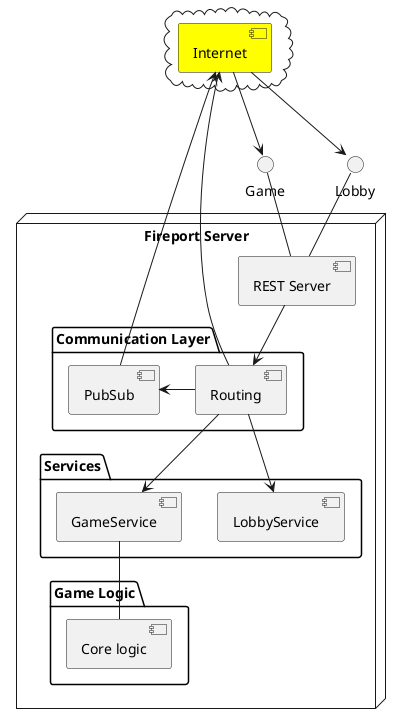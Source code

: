 @startuml Architecture
cloud {
    [Internet] #Yellow
}
Internet --> Game
Internet --> Lobby
node "Fireport Server" {
    Lobby -- [REST Server]
    Game -- [REST Server]
    
    package "Communication Layer" {
        [REST Server] --> [Routing]
        [PubSub] -up-> Internet
        [Routing] -left-> [PubSub]
    }

    package "Services" {
        [Routing] --> [LobbyService]
        [Routing] --> [GameService]
        [Routing] --> Internet
    }

    package "Game Logic" {
        [GameService] -- [Core logic]
    }
}
@enduml